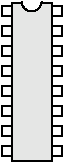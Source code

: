 #FIG 3.2
Landscape
Center
Inches
Letter  
100.00
Single
-2
# 16-pin DIP package
1200 2
5 1 0 1 0 7 0 0 20 0.000 0 1 0 0 1425.000 900.000 1350 900 1425 975 1500 900
2 2 0 1 -1 -1 1 0 2 0.000 0 0 -1 0 0 5
	 1275 908 1575 908 1575 2100 1275 2100 1275 908
2 1 0 1 -1 7 3 0 20 0.000 0 0 7 0 0 4
	 1275 937 1200 937 1200 1011 1275 1011
2 1 0 1 -1 7 3 0 20 0.000 0 0 7 0 0 4
	 1275 1087 1200 1087 1200 1161 1275 1161
2 1 0 1 -1 7 3 0 20 0.000 0 0 7 0 0 4
	 1275 1237 1200 1237 1200 1311 1275 1311
2 1 0 1 -1 7 3 0 20 0.000 0 0 7 0 0 4
	 1275 1387 1200 1387 1200 1461 1275 1461
2 1 0 1 -1 7 3 0 20 0.000 0 0 7 0 0 4
	 1275 1537 1200 1537 1200 1611 1275 1611
2 1 0 1 -1 7 3 0 20 0.000 0 0 7 0 0 4
	 1275 1687 1200 1687 1200 1761 1275 1761
2 1 0 1 -1 7 3 0 20 0.000 0 0 7 0 0 4
	 1275 1837 1200 1837 1200 1911 1275 1911
2 1 0 1 -1 7 3 0 20 0.000 0 0 7 0 0 4
	 1275 1987 1200 1987 1200 2061 1275 2061
2 1 0 1 -1 7 3 0 20 0.000 0 0 7 0 0 4
	 1575 937 1650 937 1650 1011 1575 1011
2 1 0 1 -1 7 3 0 20 0.000 0 0 7 0 0 4
	 1575 1087 1650 1087 1650 1161 1575 1161
2 1 0 1 -1 7 3 0 20 0.000 0 0 7 0 0 4
	 1575 1237 1650 1237 1650 1311 1575 1311
2 1 0 1 -1 7 3 0 20 0.000 0 0 7 0 0 4
	 1575 1387 1650 1387 1650 1461 1575 1461
2 1 0 1 -1 7 3 0 20 0.000 0 0 7 0 0 4
	 1575 1537 1650 1537 1650 1611 1575 1611
2 1 0 1 -1 7 3 0 20 0.000 0 0 7 0 0 4
	 1575 1687 1650 1687 1650 1761 1575 1761
2 1 0 1 -1 7 3 0 20 0.000 0 0 7 0 0 4
	 1575 1837 1650 1837 1650 1911 1575 1911
2 1 0 1 -1 7 3 0 20 0.000 0 0 7 0 0 4
	 1575 1987 1650 1987 1650 2061 1575 2061
